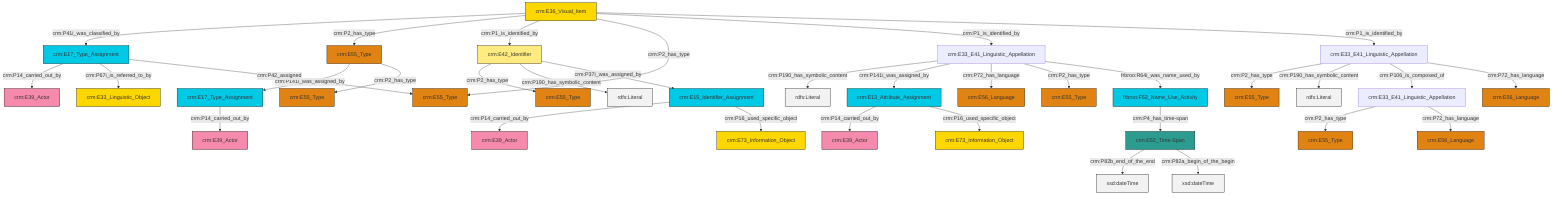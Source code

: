 graph TD
classDef Literal fill:#f2f2f2,stroke:#000000;
classDef CRM_Entity fill:#FFFFFF,stroke:#000000;
classDef Temporal_Entity fill:#00C9E6, stroke:#000000;
classDef Type fill:#E18312, stroke:#000000;
classDef Time-Span fill:#2C9C91, stroke:#000000;
classDef Appellation fill:#FFEB7F, stroke:#000000;
classDef Place fill:#008836, stroke:#000000;
classDef Persistent_Item fill:#B266B2, stroke:#000000;
classDef Conceptual_Object fill:#FFD700, stroke:#000000;
classDef Physical_Thing fill:#D2B48C, stroke:#000000;
classDef Actor fill:#f58aad, stroke:#000000;
classDef PC_Classes fill:#4ce600, stroke:#000000;
classDef Multi fill:#cccccc,stroke:#000000;

6["crm:E33_E41_Linguistic_Appellation"]:::Default -->|crm:P190_has_symbolic_content| 7[rdfs:Literal]:::Literal
8["crm:E33_E41_Linguistic_Appellation"]:::Default -->|crm:P2_has_type| 9["crm:E55_Type"]:::Type
6["crm:E33_E41_Linguistic_Appellation"]:::Default -->|crm:P141i_was_assigned_by| 10["crm:E13_Attribute_Assignment"]:::Temporal_Entity
6["crm:E33_E41_Linguistic_Appellation"]:::Default -->|crm:P72_has_language| 11["crm:E56_Language"]:::Type
12["crm:E42_Identifier"]:::Appellation -->|crm:P2_has_type| 13["crm:E55_Type"]:::Type
10["crm:E13_Attribute_Assignment"]:::Temporal_Entity -->|crm:P14_carried_out_by| 14["crm:E39_Actor"]:::Actor
17["crm:E55_Type"]:::Type -->|crm:P141i_was_assigned_by| 18["crm:E17_Type_Assignment"]:::Temporal_Entity
19["crm:E33_E41_Linguistic_Appellation"]:::Default -->|crm:P2_has_type| 20["crm:E55_Type"]:::Type
12["crm:E42_Identifier"]:::Appellation -->|crm:P190_has_symbolic_content| 21[rdfs:Literal]:::Literal
22["crm:E15_Identifier_Assignment"]:::Temporal_Entity -->|crm:P14_carried_out_by| 23["crm:E39_Actor"]:::Actor
24["crm:E36_Visual_Item"]:::Conceptual_Object -->|crm:P41i_was_classified_by| 25["crm:E17_Type_Assignment"]:::Temporal_Entity
24["crm:E36_Visual_Item"]:::Conceptual_Object -->|crm:P2_has_type| 17["crm:E55_Type"]:::Type
2["crm:E52_Time-Span"]:::Time-Span -->|crm:P82b_end_of_the_end| 26[xsd:dateTime]:::Literal
18["crm:E17_Type_Assignment"]:::Temporal_Entity -->|crm:P14_carried_out_by| 27["crm:E39_Actor"]:::Actor
25["crm:E17_Type_Assignment"]:::Temporal_Entity -->|crm:P14_carried_out_by| 31["crm:E39_Actor"]:::Actor
8["crm:E33_E41_Linguistic_Appellation"]:::Default -->|crm:P72_has_language| 32["crm:E56_Language"]:::Type
22["crm:E15_Identifier_Assignment"]:::Temporal_Entity -->|crm:P16_used_specific_object| 34["crm:E73_Information_Object"]:::Conceptual_Object
24["crm:E36_Visual_Item"]:::Conceptual_Object -->|crm:P1_is_identified_by| 12["crm:E42_Identifier"]:::Appellation
19["crm:E33_E41_Linguistic_Appellation"]:::Default -->|crm:P190_has_symbolic_content| 41[rdfs:Literal]:::Literal
6["crm:E33_E41_Linguistic_Appellation"]:::Default -->|crm:P2_has_type| 15["crm:E55_Type"]:::Type
10["crm:E13_Attribute_Assignment"]:::Temporal_Entity -->|crm:P16_used_specific_object| 42["crm:E73_Information_Object"]:::Conceptual_Object
43["frbroo:F52_Name_Use_Activity"]:::Temporal_Entity -->|crm:P4_has_time-span| 2["crm:E52_Time-Span"]:::Time-Span
25["crm:E17_Type_Assignment"]:::Temporal_Entity -->|crm:P67i_is_referred_to_by| 4["crm:E33_Linguistic_Object"]:::Conceptual_Object
25["crm:E17_Type_Assignment"]:::Temporal_Entity -->|crm:P42_assigned| 0["crm:E55_Type"]:::Type
19["crm:E33_E41_Linguistic_Appellation"]:::Default -->|crm:P106_is_composed_of| 8["crm:E33_E41_Linguistic_Appellation"]:::Default
17["crm:E55_Type"]:::Type -->|crm:P2_has_type| 46["crm:E55_Type"]:::Type
24["crm:E36_Visual_Item"]:::Conceptual_Object -->|crm:P2_has_type| 0["crm:E55_Type"]:::Type
19["crm:E33_E41_Linguistic_Appellation"]:::Default -->|crm:P72_has_language| 37["crm:E56_Language"]:::Type
24["crm:E36_Visual_Item"]:::Conceptual_Object -->|crm:P1_is_identified_by| 6["crm:E33_E41_Linguistic_Appellation"]:::Default
12["crm:E42_Identifier"]:::Appellation -->|crm:P37i_was_assigned_by| 22["crm:E15_Identifier_Assignment"]:::Temporal_Entity
2["crm:E52_Time-Span"]:::Time-Span -->|crm:P82a_begin_of_the_begin| 63[xsd:dateTime]:::Literal
24["crm:E36_Visual_Item"]:::Conceptual_Object -->|crm:P1_is_identified_by| 19["crm:E33_E41_Linguistic_Appellation"]:::Default
6["crm:E33_E41_Linguistic_Appellation"]:::Default -->|frbroo:R64i_was_name_used_by| 43["frbroo:F52_Name_Use_Activity"]:::Temporal_Entity